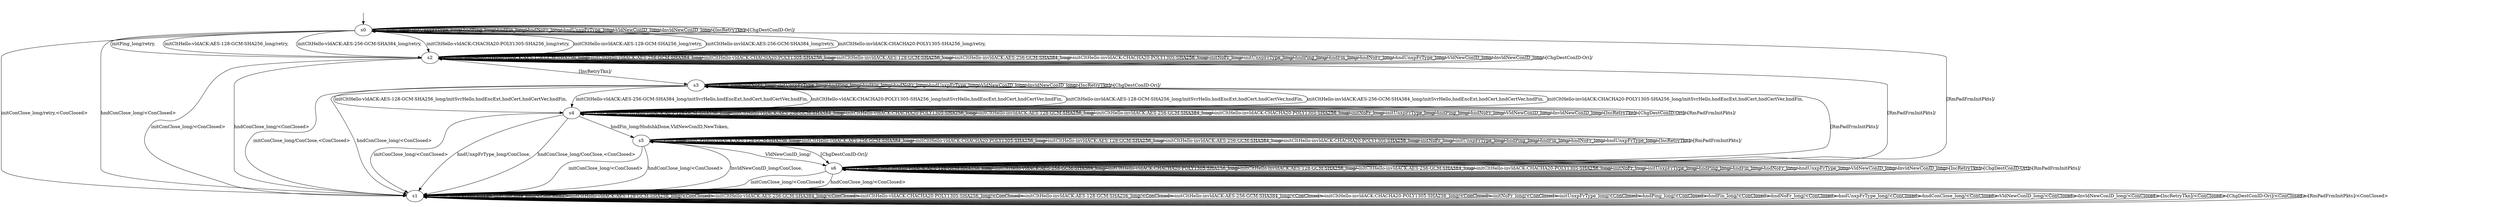 digraph "../results/msquicModels/msquic-BWR-lCS-0/learnedModel" {
s0 [label=s0];
s1 [label=s1];
s2 [label=s2];
s3 [label=s3];
s4 [label=s4];
s5 [label=s5];
s6 [label=s6];
s0 -> s2  [label="initPing_long/retry, "];
s0 -> s1  [label="initConClose_long/retry,<ConClosed> "];
s0 -> s2  [label="initCltHello-vldACK:AES-128-GCM-SHA256_long/retry, "];
s0 -> s2  [label="initCltHello-vldACK:AES-256-GCM-SHA384_long/retry, "];
s0 -> s2  [label="initCltHello-vldACK:CHACHA20-POLY1305-SHA256_long/retry, "];
s0 -> s2  [label="initCltHello-invldACK:AES-128-GCM-SHA256_long/retry, "];
s0 -> s2  [label="initCltHello-invldACK:AES-256-GCM-SHA384_long/retry, "];
s0 -> s2  [label="initCltHello-invldACK:CHACHA20-POLY1305-SHA256_long/retry, "];
s0 -> s0  [label="initNoFr_long/ "];
s0 -> s0  [label="initUnxpFrType_long/ "];
s0 -> s0  [label="hndPing_long/ "];
s0 -> s0  [label="hndFin_long/ "];
s0 -> s0  [label="hndNoFr_long/ "];
s0 -> s0  [label="hndUnxpFrType_long/ "];
s0 -> s1  [label="hndConClose_long/<ConClosed> "];
s0 -> s0  [label="VldNewConID_long/ "];
s0 -> s0  [label="InvldNewConID_long/ "];
s0 -> s0  [label="[IncRetryTkn]/ "];
s0 -> s0  [label="[ChgDestConID-Ori]/ "];
s0 -> s6  [label="[RmPadFrmInitPkts]/ "];
s1 -> s1  [label="initPing_long/<ConClosed> "];
s1 -> s1  [label="initConClose_long/<ConClosed> "];
s1 -> s1  [label="initCltHello-vldACK:AES-128-GCM-SHA256_long/<ConClosed> "];
s1 -> s1  [label="initCltHello-vldACK:AES-256-GCM-SHA384_long/<ConClosed> "];
s1 -> s1  [label="initCltHello-vldACK:CHACHA20-POLY1305-SHA256_long/<ConClosed> "];
s1 -> s1  [label="initCltHello-invldACK:AES-128-GCM-SHA256_long/<ConClosed> "];
s1 -> s1  [label="initCltHello-invldACK:AES-256-GCM-SHA384_long/<ConClosed> "];
s1 -> s1  [label="initCltHello-invldACK:CHACHA20-POLY1305-SHA256_long/<ConClosed> "];
s1 -> s1  [label="initNoFr_long/<ConClosed> "];
s1 -> s1  [label="initUnxpFrType_long/<ConClosed> "];
s1 -> s1  [label="hndPing_long/<ConClosed> "];
s1 -> s1  [label="hndFin_long/<ConClosed> "];
s1 -> s1  [label="hndNoFr_long/<ConClosed> "];
s1 -> s1  [label="hndUnxpFrType_long/<ConClosed> "];
s1 -> s1  [label="hndConClose_long/<ConClosed> "];
s1 -> s1  [label="VldNewConID_long/<ConClosed> "];
s1 -> s1  [label="InvldNewConID_long/<ConClosed> "];
s1 -> s1  [label="[IncRetryTkn]/<ConClosed> "];
s1 -> s1  [label="[ChgDestConID-Ori]/<ConClosed> "];
s1 -> s1  [label="[RmPadFrmInitPkts]/<ConClosed> "];
s2 -> s2  [label="initPing_long/ "];
s2 -> s1  [label="initConClose_long/<ConClosed> "];
s2 -> s2  [label="initCltHello-vldACK:AES-128-GCM-SHA256_long/ "];
s2 -> s2  [label="initCltHello-vldACK:AES-256-GCM-SHA384_long/ "];
s2 -> s2  [label="initCltHello-vldACK:CHACHA20-POLY1305-SHA256_long/ "];
s2 -> s2  [label="initCltHello-invldACK:AES-128-GCM-SHA256_long/ "];
s2 -> s2  [label="initCltHello-invldACK:AES-256-GCM-SHA384_long/ "];
s2 -> s2  [label="initCltHello-invldACK:CHACHA20-POLY1305-SHA256_long/ "];
s2 -> s2  [label="initNoFr_long/ "];
s2 -> s2  [label="initUnxpFrType_long/ "];
s2 -> s2  [label="hndPing_long/ "];
s2 -> s2  [label="hndFin_long/ "];
s2 -> s2  [label="hndNoFr_long/ "];
s2 -> s2  [label="hndUnxpFrType_long/ "];
s2 -> s1  [label="hndConClose_long/<ConClosed> "];
s2 -> s2  [label="VldNewConID_long/ "];
s2 -> s2  [label="InvldNewConID_long/ "];
s2 -> s3  [label="[IncRetryTkn]/ "];
s2 -> s2  [label="[ChgDestConID-Ori]/ "];
s2 -> s6  [label="[RmPadFrmInitPkts]/ "];
s3 -> s3  [label="initPing_long/ "];
s3 -> s1  [label="initConClose_long/ConClose,<ConClosed> "];
s3 -> s4  [label="initCltHello-vldACK:AES-128-GCM-SHA256_long/initSvrHello,hndEncExt,hndCert,hndCertVer,hndFin, "];
s3 -> s4  [label="initCltHello-vldACK:AES-256-GCM-SHA384_long/initSvrHello,hndEncExt,hndCert,hndCertVer,hndFin, "];
s3 -> s4  [label="initCltHello-vldACK:CHACHA20-POLY1305-SHA256_long/initSvrHello,hndEncExt,hndCert,hndCertVer,hndFin, "];
s3 -> s4  [label="initCltHello-invldACK:AES-128-GCM-SHA256_long/initSvrHello,hndEncExt,hndCert,hndCertVer,hndFin, "];
s3 -> s4  [label="initCltHello-invldACK:AES-256-GCM-SHA384_long/initSvrHello,hndEncExt,hndCert,hndCertVer,hndFin, "];
s3 -> s4  [label="initCltHello-invldACK:CHACHA20-POLY1305-SHA256_long/initSvrHello,hndEncExt,hndCert,hndCertVer,hndFin, "];
s3 -> s3  [label="initNoFr_long/ "];
s3 -> s3  [label="initUnxpFrType_long/ "];
s3 -> s3  [label="hndPing_long/ "];
s3 -> s3  [label="hndFin_long/ "];
s3 -> s3  [label="hndNoFr_long/ "];
s3 -> s3  [label="hndUnxpFrType_long/ "];
s3 -> s1  [label="hndConClose_long/<ConClosed> "];
s3 -> s3  [label="VldNewConID_long/ "];
s3 -> s3  [label="InvldNewConID_long/ "];
s3 -> s3  [label="[IncRetryTkn]/ "];
s3 -> s3  [label="[ChgDestConID-Ori]/ "];
s3 -> s6  [label="[RmPadFrmInitPkts]/ "];
s4 -> s4  [label="initPing_long/ "];
s4 -> s1  [label="initConClose_long/<ConClosed> "];
s4 -> s4  [label="initCltHello-vldACK:AES-128-GCM-SHA256_long/ "];
s4 -> s4  [label="initCltHello-vldACK:AES-256-GCM-SHA384_long/ "];
s4 -> s4  [label="initCltHello-vldACK:CHACHA20-POLY1305-SHA256_long/ "];
s4 -> s4  [label="initCltHello-invldACK:AES-128-GCM-SHA256_long/ "];
s4 -> s4  [label="initCltHello-invldACK:AES-256-GCM-SHA384_long/ "];
s4 -> s4  [label="initCltHello-invldACK:CHACHA20-POLY1305-SHA256_long/ "];
s4 -> s4  [label="initNoFr_long/ "];
s4 -> s4  [label="initUnxpFrType_long/ "];
s4 -> s4  [label="hndPing_long/ "];
s4 -> s5  [label="hndFin_long/HndshkDone,VldNewConID,NewToken, "];
s4 -> s4  [label="hndNoFr_long/ "];
s4 -> s1  [label="hndUnxpFrType_long/ConClose, "];
s4 -> s1  [label="hndConClose_long/ConClose,<ConClosed> "];
s4 -> s4  [label="VldNewConID_long/ "];
s4 -> s4  [label="InvldNewConID_long/ "];
s4 -> s4  [label="[IncRetryTkn]/ "];
s4 -> s4  [label="[ChgDestConID-Ori]/ "];
s4 -> s4  [label="[RmPadFrmInitPkts]/ "];
s5 -> s5  [label="initPing_long/ "];
s5 -> s1  [label="initConClose_long/<ConClosed> "];
s5 -> s5  [label="initCltHello-vldACK:AES-128-GCM-SHA256_long/ "];
s5 -> s5  [label="initCltHello-vldACK:AES-256-GCM-SHA384_long/ "];
s5 -> s5  [label="initCltHello-vldACK:CHACHA20-POLY1305-SHA256_long/ "];
s5 -> s5  [label="initCltHello-invldACK:AES-128-GCM-SHA256_long/ "];
s5 -> s5  [label="initCltHello-invldACK:AES-256-GCM-SHA384_long/ "];
s5 -> s5  [label="initCltHello-invldACK:CHACHA20-POLY1305-SHA256_long/ "];
s5 -> s5  [label="initNoFr_long/ "];
s5 -> s5  [label="initUnxpFrType_long/ "];
s5 -> s5  [label="hndPing_long/ "];
s5 -> s5  [label="hndFin_long/ "];
s5 -> s5  [label="hndNoFr_long/ "];
s5 -> s5  [label="hndUnxpFrType_long/ "];
s5 -> s1  [label="hndConClose_long/<ConClosed> "];
s5 -> s6  [label="VldNewConID_long/ "];
s5 -> s1  [label="InvldNewConID_long/ConClose, "];
s5 -> s5  [label="[IncRetryTkn]/ "];
s5 -> s6  [label="[ChgDestConID-Ori]/ "];
s5 -> s5  [label="[RmPadFrmInitPkts]/ "];
s6 -> s6  [label="initPing_long/ "];
s6 -> s1  [label="initConClose_long/<ConClosed> "];
s6 -> s6  [label="initCltHello-vldACK:AES-128-GCM-SHA256_long/ "];
s6 -> s6  [label="initCltHello-vldACK:AES-256-GCM-SHA384_long/ "];
s6 -> s6  [label="initCltHello-vldACK:CHACHA20-POLY1305-SHA256_long/ "];
s6 -> s6  [label="initCltHello-invldACK:AES-128-GCM-SHA256_long/ "];
s6 -> s6  [label="initCltHello-invldACK:AES-256-GCM-SHA384_long/ "];
s6 -> s6  [label="initCltHello-invldACK:CHACHA20-POLY1305-SHA256_long/ "];
s6 -> s6  [label="initNoFr_long/ "];
s6 -> s6  [label="initUnxpFrType_long/ "];
s6 -> s6  [label="hndPing_long/ "];
s6 -> s6  [label="hndFin_long/ "];
s6 -> s6  [label="hndNoFr_long/ "];
s6 -> s6  [label="hndUnxpFrType_long/ "];
s6 -> s1  [label="hndConClose_long/<ConClosed> "];
s6 -> s6  [label="VldNewConID_long/ "];
s6 -> s6  [label="InvldNewConID_long/ "];
s6 -> s6  [label="[IncRetryTkn]/ "];
s6 -> s6  [label="[ChgDestConID-Ori]/ "];
s6 -> s6  [label="[RmPadFrmInitPkts]/ "];
__start0 [label="", shape=none];
__start0 -> s0  [label=""];
}
